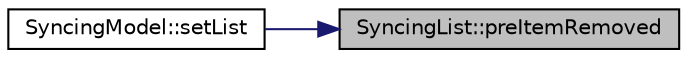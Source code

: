 digraph "SyncingList::preItemRemoved"
{
 // INTERACTIVE_SVG=YES
 // LATEX_PDF_SIZE
  edge [fontname="Helvetica",fontsize="10",labelfontname="Helvetica",labelfontsize="10"];
  node [fontname="Helvetica",fontsize="10",shape=record];
  rankdir="RL";
  Node40 [label="SyncingList::preItemRemoved",height=0.2,width=0.4,color="black", fillcolor="grey75", style="filled", fontcolor="black",tooltip=" "];
  Node40 -> Node41 [dir="back",color="midnightblue",fontsize="10",style="solid",fontname="Helvetica"];
  Node41 [label="SyncingModel::setList",height=0.2,width=0.4,color="black", fillcolor="white", style="filled",URL="$class_syncing_model.html#add18cf1183b388f17c552db42bb09edc",tooltip=" "];
}
